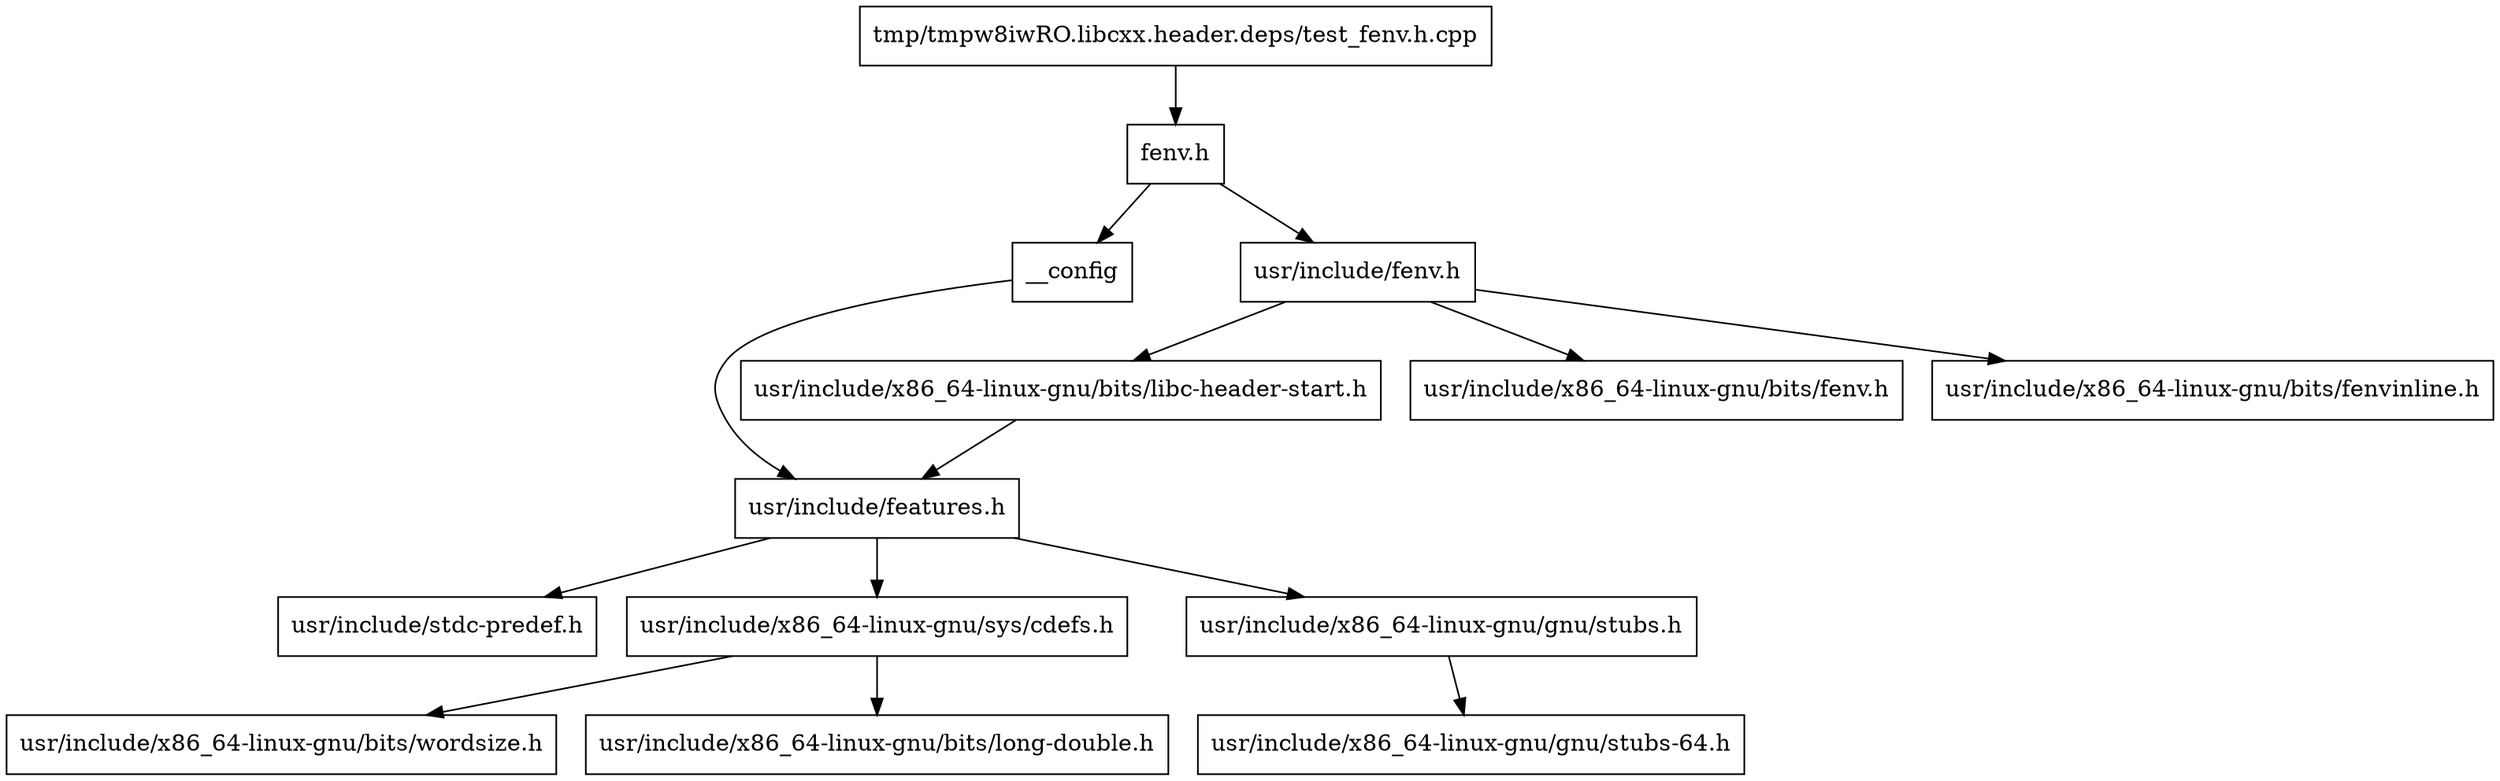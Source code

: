 digraph "dependencies" {
  header_1 [ shape="box", label="fenv.h"];
  header_0 [ shape="box", label="tmp/tmpw8iwRO.libcxx.header.deps/test_fenv.h.cpp"];
  header_2 [ shape="box", label="__config"];
  header_3 [ shape="box", label="usr/include/features.h"];
  header_4 [ shape="box", label="usr/include/stdc-predef.h"];
  header_5 [ shape="box", label="usr/include/x86_64-linux-gnu/sys/cdefs.h"];
  header_6 [ shape="box", label="usr/include/x86_64-linux-gnu/bits/wordsize.h"];
  header_7 [ shape="box", label="usr/include/x86_64-linux-gnu/bits/long-double.h"];
  header_8 [ shape="box", label="usr/include/x86_64-linux-gnu/gnu/stubs.h"];
  header_9 [ shape="box", label="usr/include/x86_64-linux-gnu/gnu/stubs-64.h"];
  header_11 [ shape="box", label="usr/include/fenv.h"];
  header_12 [ shape="box", label="usr/include/x86_64-linux-gnu/bits/libc-header-start.h"];
  header_13 [ shape="box", label="usr/include/x86_64-linux-gnu/bits/fenv.h"];
  header_14 [ shape="box", label="usr/include/x86_64-linux-gnu/bits/fenvinline.h"];
  header_11 -> header_12;
  header_11 -> header_13;
  header_11 -> header_14;
  header_5 -> header_6;
  header_5 -> header_7;
  header_0 -> header_1;
  header_12 -> header_3;
  header_1 -> header_2;
  header_1 -> header_11;
  header_8 -> header_9;
  header_2 -> header_3;
  header_3 -> header_4;
  header_3 -> header_5;
  header_3 -> header_8;
}
